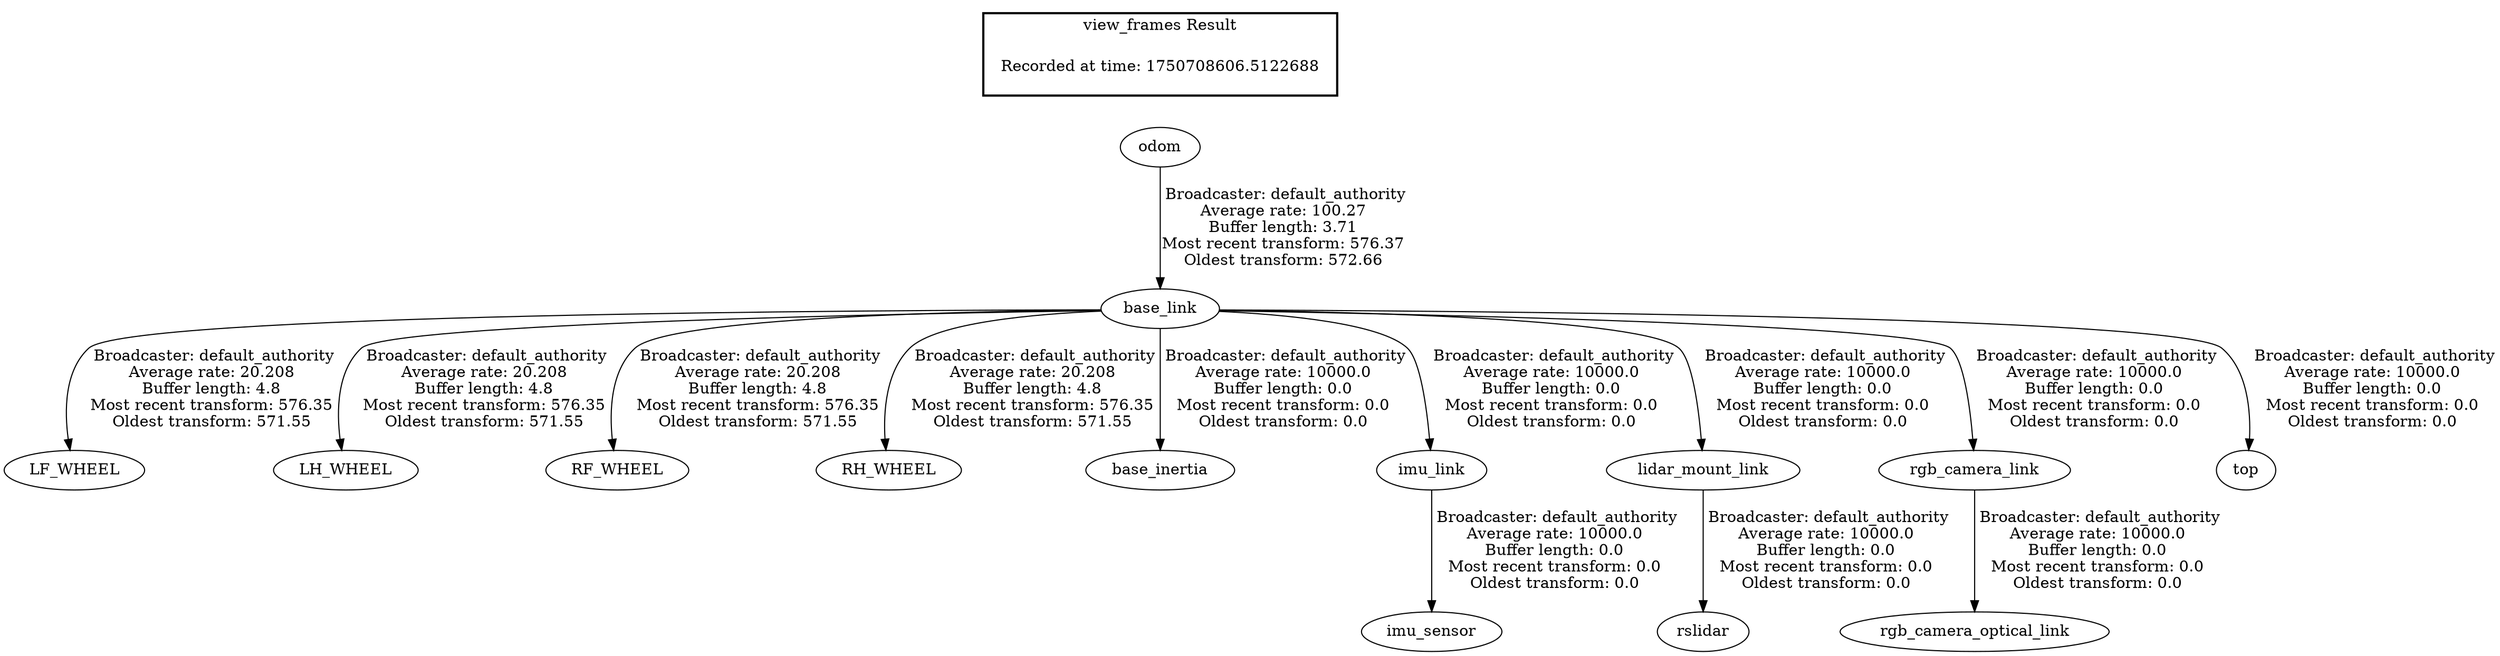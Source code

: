 digraph G {
"base_link" -> "LF_WHEEL"[label=" Broadcaster: default_authority\nAverage rate: 20.208\nBuffer length: 4.8\nMost recent transform: 576.35\nOldest transform: 571.55\n"];
"odom" -> "base_link"[label=" Broadcaster: default_authority\nAverage rate: 100.27\nBuffer length: 3.71\nMost recent transform: 576.37\nOldest transform: 572.66\n"];
"base_link" -> "LH_WHEEL"[label=" Broadcaster: default_authority\nAverage rate: 20.208\nBuffer length: 4.8\nMost recent transform: 576.35\nOldest transform: 571.55\n"];
"base_link" -> "RF_WHEEL"[label=" Broadcaster: default_authority\nAverage rate: 20.208\nBuffer length: 4.8\nMost recent transform: 576.35\nOldest transform: 571.55\n"];
"base_link" -> "RH_WHEEL"[label=" Broadcaster: default_authority\nAverage rate: 20.208\nBuffer length: 4.8\nMost recent transform: 576.35\nOldest transform: 571.55\n"];
"base_link" -> "base_inertia"[label=" Broadcaster: default_authority\nAverage rate: 10000.0\nBuffer length: 0.0\nMost recent transform: 0.0\nOldest transform: 0.0\n"];
"imu_link" -> "imu_sensor"[label=" Broadcaster: default_authority\nAverage rate: 10000.0\nBuffer length: 0.0\nMost recent transform: 0.0\nOldest transform: 0.0\n"];
"base_link" -> "imu_link"[label=" Broadcaster: default_authority\nAverage rate: 10000.0\nBuffer length: 0.0\nMost recent transform: 0.0\nOldest transform: 0.0\n"];
"base_link" -> "lidar_mount_link"[label=" Broadcaster: default_authority\nAverage rate: 10000.0\nBuffer length: 0.0\nMost recent transform: 0.0\nOldest transform: 0.0\n"];
"lidar_mount_link" -> "rslidar"[label=" Broadcaster: default_authority\nAverage rate: 10000.0\nBuffer length: 0.0\nMost recent transform: 0.0\nOldest transform: 0.0\n"];
"base_link" -> "rgb_camera_link"[label=" Broadcaster: default_authority\nAverage rate: 10000.0\nBuffer length: 0.0\nMost recent transform: 0.0\nOldest transform: 0.0\n"];
"rgb_camera_link" -> "rgb_camera_optical_link"[label=" Broadcaster: default_authority\nAverage rate: 10000.0\nBuffer length: 0.0\nMost recent transform: 0.0\nOldest transform: 0.0\n"];
"base_link" -> "top"[label=" Broadcaster: default_authority\nAverage rate: 10000.0\nBuffer length: 0.0\nMost recent transform: 0.0\nOldest transform: 0.0\n"];
edge [style=invis];
 subgraph cluster_legend { style=bold; color=black; label ="view_frames Result";
"Recorded at time: 1750708606.5122688"[ shape=plaintext ] ;
}->"odom";
}